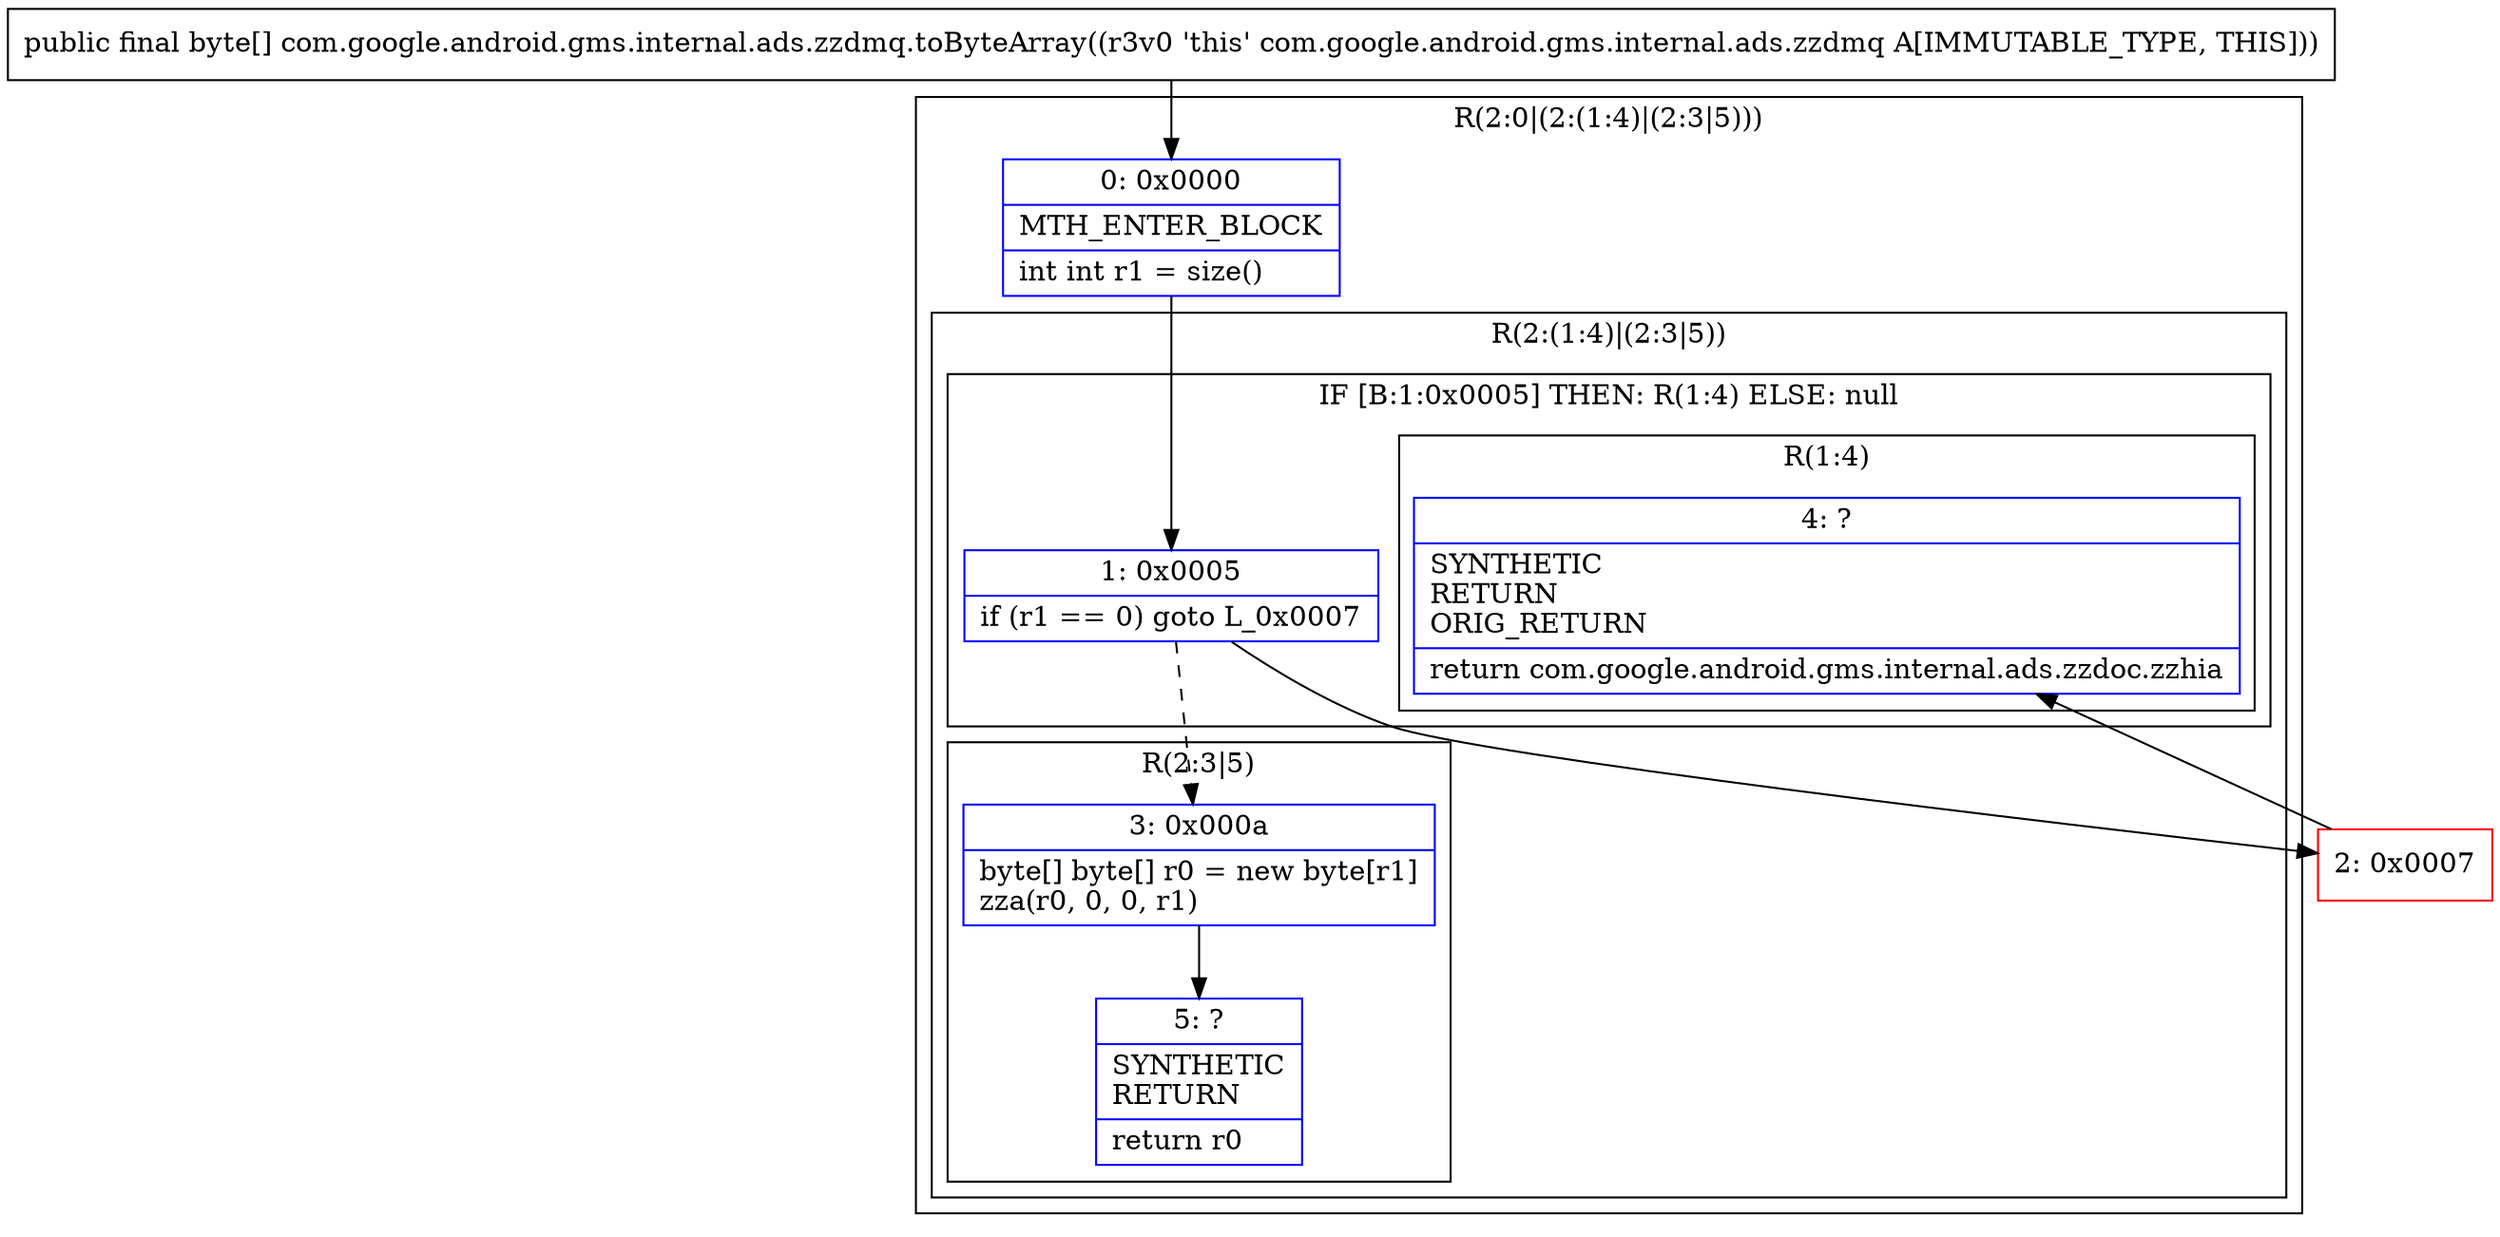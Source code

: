 digraph "CFG forcom.google.android.gms.internal.ads.zzdmq.toByteArray()[B" {
subgraph cluster_Region_2104326315 {
label = "R(2:0|(2:(1:4)|(2:3|5)))";
node [shape=record,color=blue];
Node_0 [shape=record,label="{0\:\ 0x0000|MTH_ENTER_BLOCK\l|int int r1 = size()\l}"];
subgraph cluster_Region_316787012 {
label = "R(2:(1:4)|(2:3|5))";
node [shape=record,color=blue];
subgraph cluster_IfRegion_1979223890 {
label = "IF [B:1:0x0005] THEN: R(1:4) ELSE: null";
node [shape=record,color=blue];
Node_1 [shape=record,label="{1\:\ 0x0005|if (r1 == 0) goto L_0x0007\l}"];
subgraph cluster_Region_2063684038 {
label = "R(1:4)";
node [shape=record,color=blue];
Node_4 [shape=record,label="{4\:\ ?|SYNTHETIC\lRETURN\lORIG_RETURN\l|return com.google.android.gms.internal.ads.zzdoc.zzhia\l}"];
}
}
subgraph cluster_Region_1718518041 {
label = "R(2:3|5)";
node [shape=record,color=blue];
Node_3 [shape=record,label="{3\:\ 0x000a|byte[] byte[] r0 = new byte[r1]\lzza(r0, 0, 0, r1)\l}"];
Node_5 [shape=record,label="{5\:\ ?|SYNTHETIC\lRETURN\l|return r0\l}"];
}
}
}
Node_2 [shape=record,color=red,label="{2\:\ 0x0007}"];
MethodNode[shape=record,label="{public final byte[] com.google.android.gms.internal.ads.zzdmq.toByteArray((r3v0 'this' com.google.android.gms.internal.ads.zzdmq A[IMMUTABLE_TYPE, THIS])) }"];
MethodNode -> Node_0;
Node_0 -> Node_1;
Node_1 -> Node_2;
Node_1 -> Node_3[style=dashed];
Node_3 -> Node_5;
Node_2 -> Node_4;
}

